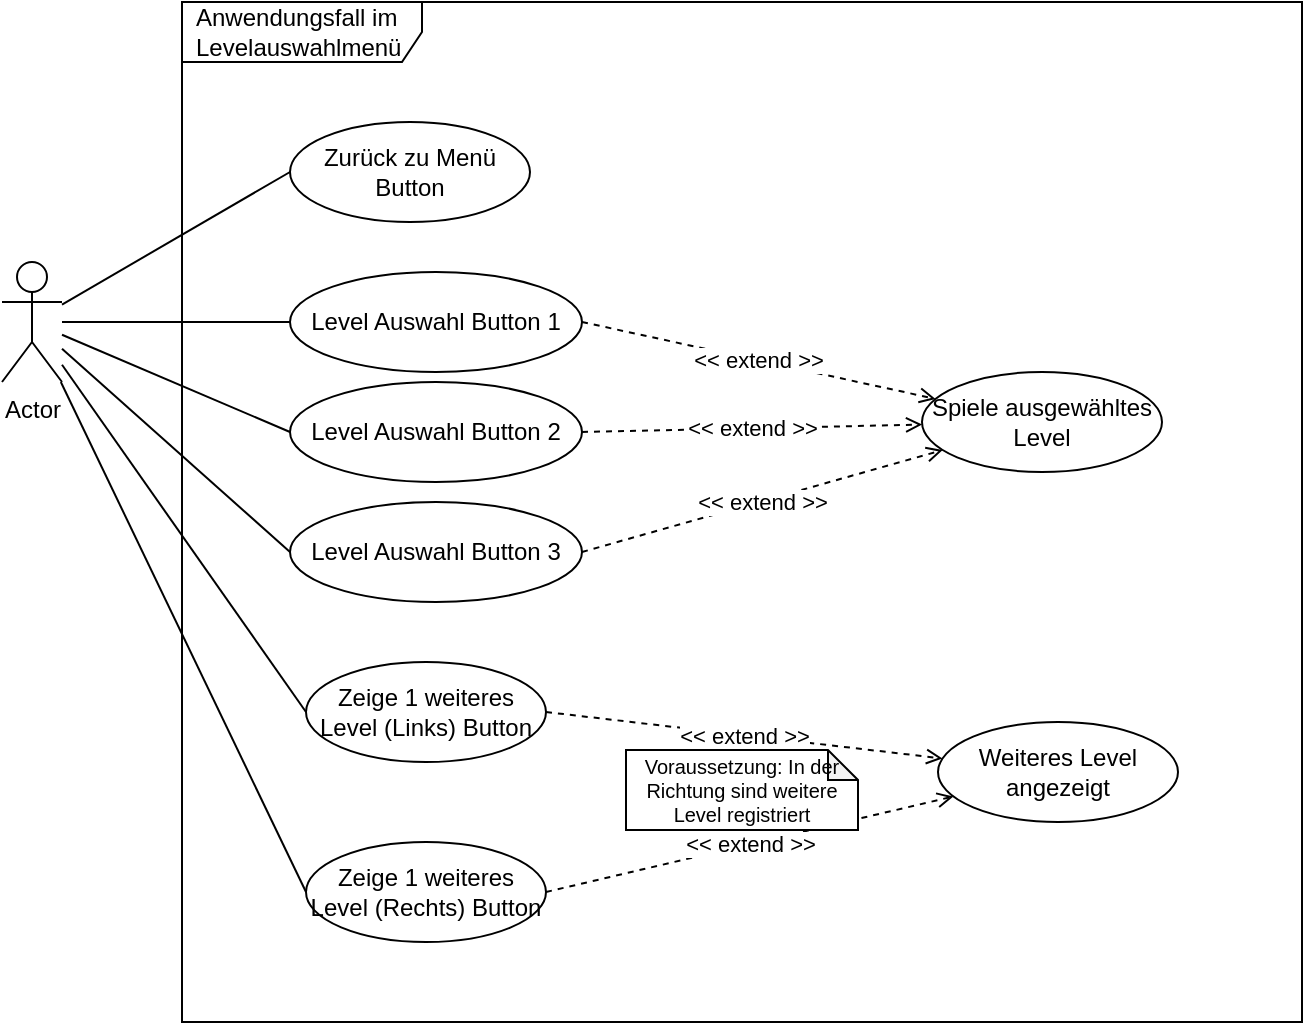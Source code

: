 <mxfile version="20.0.3" type="github">
  <diagram id="_MnkTJCuXGpmeyMa1cVr" name="Page-1">
    <mxGraphModel dx="1422" dy="752" grid="1" gridSize="10" guides="1" tooltips="1" connect="1" arrows="1" fold="1" page="1" pageScale="1" pageWidth="827" pageHeight="1169" math="0" shadow="0">
      <root>
        <mxCell id="0" />
        <mxCell id="1" parent="0" />
        <mxCell id="y8drxrmLxElOXTqd7PwJ-1" value="Actor" style="shape=umlActor;verticalLabelPosition=bottom;verticalAlign=top;html=1;outlineConnect=0;" vertex="1" parent="1">
          <mxGeometry x="150" y="330" width="30" height="60" as="geometry" />
        </mxCell>
        <mxCell id="y8drxrmLxElOXTqd7PwJ-2" value="Anwendungsfall im Levelauswahlmenü" style="shape=umlFrame;whiteSpace=wrap;html=1;width=120;height=30;boundedLbl=1;verticalAlign=middle;align=left;spacingLeft=5;" vertex="1" parent="1">
          <mxGeometry x="240" y="200" width="560" height="510" as="geometry" />
        </mxCell>
        <mxCell id="y8drxrmLxElOXTqd7PwJ-3" value="&lt;div&gt;Zurück zu Menü&lt;/div&gt;&lt;div&gt;Button&lt;br&gt;&lt;/div&gt;" style="ellipse;whiteSpace=wrap;html=1;" vertex="1" parent="1">
          <mxGeometry x="294" y="260" width="120" height="50" as="geometry" />
        </mxCell>
        <mxCell id="y8drxrmLxElOXTqd7PwJ-4" value="Zeige 1 weiteres Level (Rechts) Button" style="ellipse;whiteSpace=wrap;html=1;" vertex="1" parent="1">
          <mxGeometry x="302" y="620" width="120" height="50" as="geometry" />
        </mxCell>
        <mxCell id="y8drxrmLxElOXTqd7PwJ-5" value="Zeige 1 weiteres Level (Links) Button" style="ellipse;whiteSpace=wrap;html=1;" vertex="1" parent="1">
          <mxGeometry x="302" y="530" width="120" height="50" as="geometry" />
        </mxCell>
        <mxCell id="y8drxrmLxElOXTqd7PwJ-6" value="Weiteres Level angezeigt" style="ellipse;whiteSpace=wrap;html=1;" vertex="1" parent="1">
          <mxGeometry x="618" y="560" width="120" height="50" as="geometry" />
        </mxCell>
        <mxCell id="y8drxrmLxElOXTqd7PwJ-7" value="&amp;lt;&amp;lt; extend &amp;gt;&amp;gt;" style="endArrow=open;dashed=1;html=1;rounded=0;endFill=0;exitX=1;exitY=0.5;exitDx=0;exitDy=0;" edge="1" parent="1" source="y8drxrmLxElOXTqd7PwJ-5" target="y8drxrmLxElOXTqd7PwJ-6">
          <mxGeometry width="50" height="50" relative="1" as="geometry">
            <mxPoint x="398" y="540" as="sourcePoint" />
            <mxPoint x="448" y="490" as="targetPoint" />
          </mxGeometry>
        </mxCell>
        <mxCell id="y8drxrmLxElOXTqd7PwJ-8" value="&amp;lt;&amp;lt; extend &amp;gt;&amp;gt;" style="endArrow=open;dashed=1;html=1;rounded=0;endFill=0;exitX=1;exitY=0.5;exitDx=0;exitDy=0;" edge="1" parent="1" source="y8drxrmLxElOXTqd7PwJ-4" target="y8drxrmLxElOXTqd7PwJ-6">
          <mxGeometry width="50" height="50" relative="1" as="geometry">
            <mxPoint x="432" y="565" as="sourcePoint" />
            <mxPoint x="630.241" y="588.231" as="targetPoint" />
          </mxGeometry>
        </mxCell>
        <mxCell id="y8drxrmLxElOXTqd7PwJ-11" value="Voraussetzung: In der Richtung sind weitere Level registriert" style="shape=note;whiteSpace=wrap;html=1;backgroundOutline=1;darkOpacity=0.05;size=15;fontSize=10;" vertex="1" parent="1">
          <mxGeometry x="462" y="574" width="116" height="40" as="geometry" />
        </mxCell>
        <mxCell id="y8drxrmLxElOXTqd7PwJ-12" value="Level Auswahl Button 3" style="ellipse;whiteSpace=wrap;html=1;" vertex="1" parent="1">
          <mxGeometry x="294" y="450" width="146" height="50" as="geometry" />
        </mxCell>
        <mxCell id="y8drxrmLxElOXTqd7PwJ-13" value="Level Auswahl Button 2" style="ellipse;whiteSpace=wrap;html=1;" vertex="1" parent="1">
          <mxGeometry x="294" y="390" width="146" height="50" as="geometry" />
        </mxCell>
        <mxCell id="y8drxrmLxElOXTqd7PwJ-14" value="Level Auswahl Button 1" style="ellipse;whiteSpace=wrap;html=1;" vertex="1" parent="1">
          <mxGeometry x="294" y="335" width="146" height="50" as="geometry" />
        </mxCell>
        <mxCell id="y8drxrmLxElOXTqd7PwJ-15" value="Spiele ausgewähltes Level" style="ellipse;whiteSpace=wrap;html=1;" vertex="1" parent="1">
          <mxGeometry x="610" y="385" width="120" height="50" as="geometry" />
        </mxCell>
        <mxCell id="y8drxrmLxElOXTqd7PwJ-16" value="&amp;lt;&amp;lt; extend &amp;gt;&amp;gt;" style="endArrow=open;dashed=1;html=1;rounded=0;endFill=0;exitX=1;exitY=0.5;exitDx=0;exitDy=0;" edge="1" parent="1" source="y8drxrmLxElOXTqd7PwJ-12" target="y8drxrmLxElOXTqd7PwJ-15">
          <mxGeometry width="50" height="50" relative="1" as="geometry">
            <mxPoint x="424" y="565" as="sourcePoint" />
            <mxPoint x="622.241" y="588.231" as="targetPoint" />
          </mxGeometry>
        </mxCell>
        <mxCell id="y8drxrmLxElOXTqd7PwJ-17" value="&amp;lt;&amp;lt; extend &amp;gt;&amp;gt;" style="endArrow=open;dashed=1;html=1;rounded=0;endFill=0;exitX=1;exitY=0.5;exitDx=0;exitDy=0;" edge="1" parent="1" source="y8drxrmLxElOXTqd7PwJ-13" target="y8drxrmLxElOXTqd7PwJ-15">
          <mxGeometry width="50" height="50" relative="1" as="geometry">
            <mxPoint x="450" y="485" as="sourcePoint" />
            <mxPoint x="630.344" y="434.033" as="targetPoint" />
          </mxGeometry>
        </mxCell>
        <mxCell id="y8drxrmLxElOXTqd7PwJ-18" value="&amp;lt;&amp;lt; extend &amp;gt;&amp;gt;" style="endArrow=open;dashed=1;html=1;rounded=0;endFill=0;exitX=1;exitY=0.5;exitDx=0;exitDy=0;" edge="1" parent="1" source="y8drxrmLxElOXTqd7PwJ-14" target="y8drxrmLxElOXTqd7PwJ-15">
          <mxGeometry width="50" height="50" relative="1" as="geometry">
            <mxPoint x="450" y="425" as="sourcePoint" />
            <mxPoint x="620.081" y="421.303" as="targetPoint" />
          </mxGeometry>
        </mxCell>
        <mxCell id="y8drxrmLxElOXTqd7PwJ-20" value="" style="endArrow=none;html=1;rounded=0;fontSize=10;entryX=0;entryY=0.5;entryDx=0;entryDy=0;" edge="1" parent="1" source="y8drxrmLxElOXTqd7PwJ-1" target="y8drxrmLxElOXTqd7PwJ-3">
          <mxGeometry width="50" height="50" relative="1" as="geometry">
            <mxPoint x="390" y="410" as="sourcePoint" />
            <mxPoint x="440" y="360" as="targetPoint" />
          </mxGeometry>
        </mxCell>
        <mxCell id="y8drxrmLxElOXTqd7PwJ-21" value="" style="endArrow=none;html=1;rounded=0;fontSize=10;" edge="1" parent="1" source="y8drxrmLxElOXTqd7PwJ-1" target="y8drxrmLxElOXTqd7PwJ-14">
          <mxGeometry width="50" height="50" relative="1" as="geometry">
            <mxPoint x="190" y="364.048" as="sourcePoint" />
            <mxPoint x="320.552" y="312.241" as="targetPoint" />
          </mxGeometry>
        </mxCell>
        <mxCell id="y8drxrmLxElOXTqd7PwJ-22" value="" style="endArrow=none;html=1;rounded=0;fontSize=10;entryX=0;entryY=0.5;entryDx=0;entryDy=0;" edge="1" parent="1" source="y8drxrmLxElOXTqd7PwJ-1" target="y8drxrmLxElOXTqd7PwJ-13">
          <mxGeometry width="50" height="50" relative="1" as="geometry">
            <mxPoint x="200" y="374.048" as="sourcePoint" />
            <mxPoint x="330.552" y="322.241" as="targetPoint" />
          </mxGeometry>
        </mxCell>
        <mxCell id="y8drxrmLxElOXTqd7PwJ-23" value="" style="endArrow=none;html=1;rounded=0;fontSize=10;entryX=0;entryY=0.5;entryDx=0;entryDy=0;" edge="1" parent="1" source="y8drxrmLxElOXTqd7PwJ-1" target="y8drxrmLxElOXTqd7PwJ-12">
          <mxGeometry width="50" height="50" relative="1" as="geometry">
            <mxPoint x="210" y="384.048" as="sourcePoint" />
            <mxPoint x="340.552" y="332.241" as="targetPoint" />
          </mxGeometry>
        </mxCell>
        <mxCell id="y8drxrmLxElOXTqd7PwJ-24" value="" style="endArrow=none;html=1;rounded=0;fontSize=10;entryX=0;entryY=0.5;entryDx=0;entryDy=0;" edge="1" parent="1" source="y8drxrmLxElOXTqd7PwJ-1" target="y8drxrmLxElOXTqd7PwJ-5">
          <mxGeometry width="50" height="50" relative="1" as="geometry">
            <mxPoint x="220" y="394.048" as="sourcePoint" />
            <mxPoint x="350.552" y="342.241" as="targetPoint" />
          </mxGeometry>
        </mxCell>
        <mxCell id="y8drxrmLxElOXTqd7PwJ-25" value="" style="endArrow=none;html=1;rounded=0;fontSize=10;entryX=0;entryY=0.5;entryDx=0;entryDy=0;" edge="1" parent="1" source="y8drxrmLxElOXTqd7PwJ-1" target="y8drxrmLxElOXTqd7PwJ-4">
          <mxGeometry width="50" height="50" relative="1" as="geometry">
            <mxPoint x="230" y="404.048" as="sourcePoint" />
            <mxPoint x="360.552" y="352.241" as="targetPoint" />
          </mxGeometry>
        </mxCell>
      </root>
    </mxGraphModel>
  </diagram>
</mxfile>
